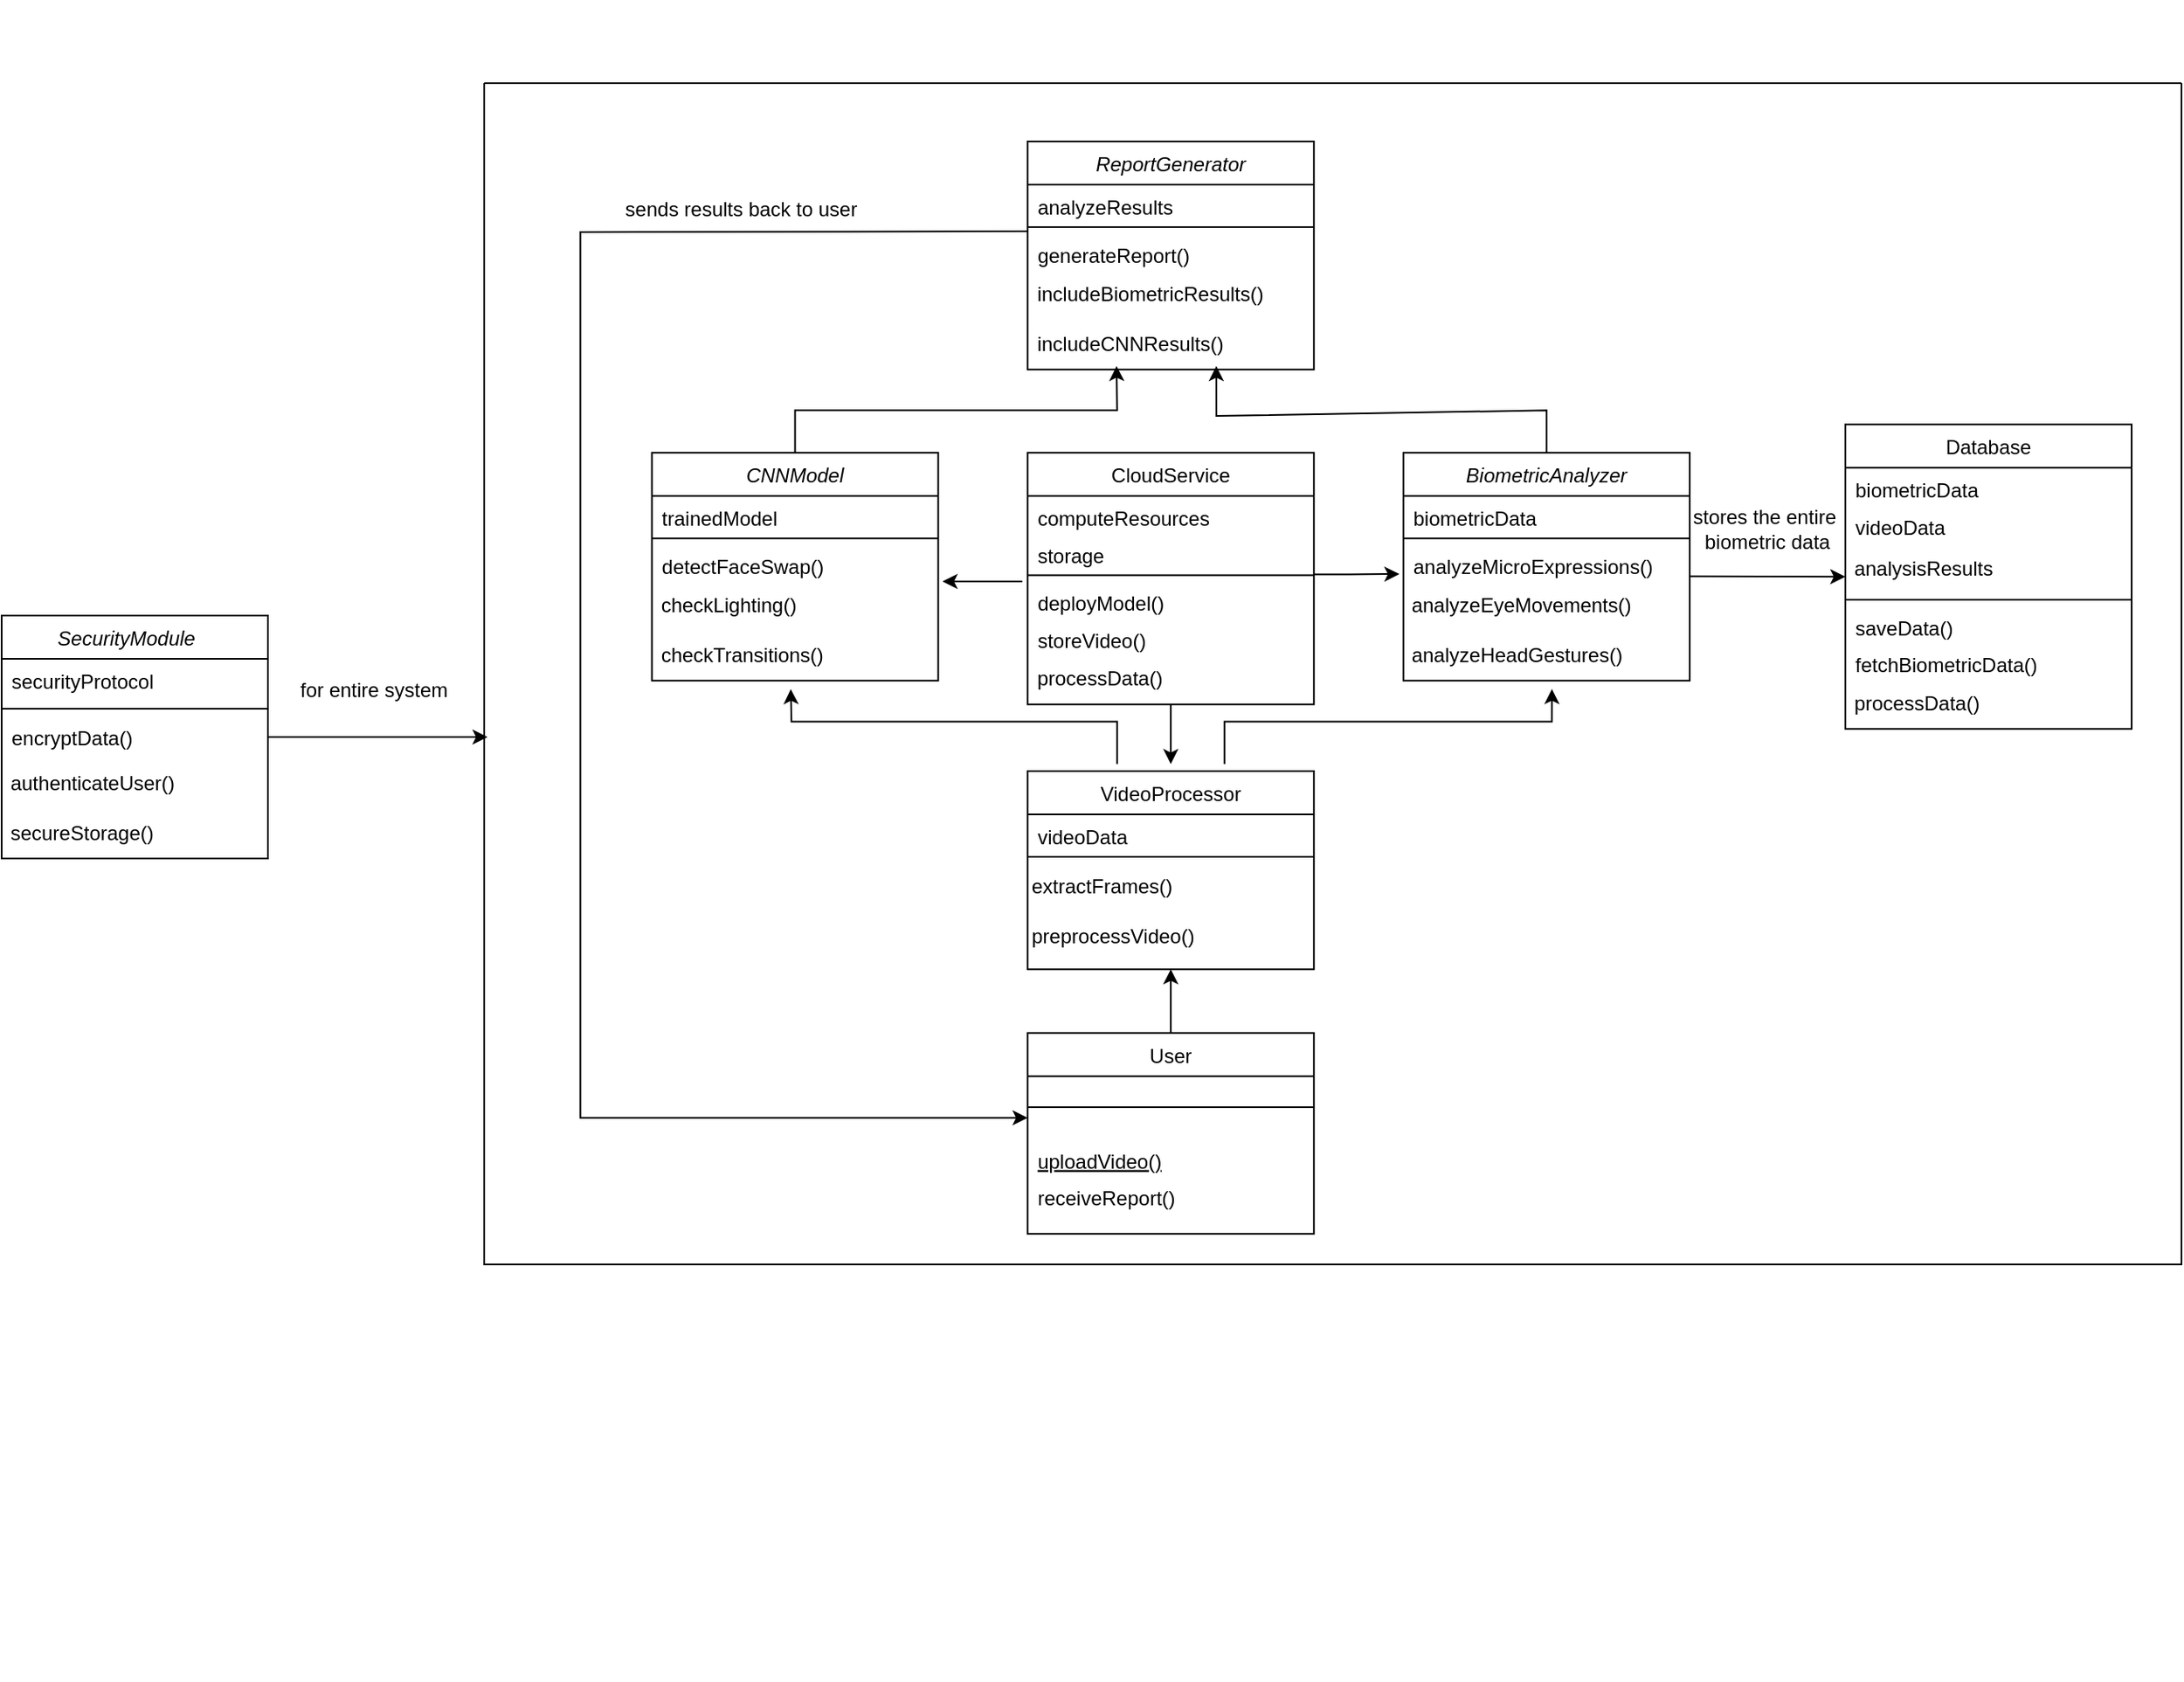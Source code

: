 <mxfile version="24.7.16">
  <diagram id="C5RBs43oDa-KdzZeNtuy" name="Page-1">
    <mxGraphModel dx="1322" dy="698" grid="1" gridSize="10" guides="1" tooltips="1" connect="1" arrows="1" fold="1" page="1" pageScale="1" pageWidth="827" pageHeight="1169" math="0" shadow="0">
      <root>
        <mxCell id="WIyWlLk6GJQsqaUBKTNV-0" />
        <mxCell id="WIyWlLk6GJQsqaUBKTNV-1" parent="WIyWlLk6GJQsqaUBKTNV-0" />
        <mxCell id="MHBm8kZctKeyKBgKqqyi-21" value="SecurityModule   " style="swimlane;fontStyle=2;align=center;verticalAlign=top;childLayout=stackLayout;horizontal=1;startSize=26;horizontalStack=0;resizeParent=1;resizeLast=0;collapsible=1;marginBottom=0;rounded=0;shadow=0;strokeWidth=1;" vertex="1" parent="WIyWlLk6GJQsqaUBKTNV-1">
          <mxGeometry x="120" y="700" width="160" height="146" as="geometry">
            <mxRectangle x="230" y="140" width="160" height="26" as="alternateBounds" />
          </mxGeometry>
        </mxCell>
        <mxCell id="MHBm8kZctKeyKBgKqqyi-22" value="securityProtocol" style="text;align=left;verticalAlign=top;spacingLeft=4;spacingRight=4;overflow=hidden;rotatable=0;points=[[0,0.5],[1,0.5]];portConstraint=eastwest;rounded=0;shadow=0;html=0;" vertex="1" parent="MHBm8kZctKeyKBgKqqyi-21">
          <mxGeometry y="26" width="160" height="26" as="geometry" />
        </mxCell>
        <mxCell id="MHBm8kZctKeyKBgKqqyi-23" value="" style="line;html=1;strokeWidth=1;align=left;verticalAlign=middle;spacingTop=-1;spacingLeft=3;spacingRight=3;rotatable=0;labelPosition=right;points=[];portConstraint=eastwest;" vertex="1" parent="MHBm8kZctKeyKBgKqqyi-21">
          <mxGeometry y="52" width="160" height="8" as="geometry" />
        </mxCell>
        <mxCell id="MHBm8kZctKeyKBgKqqyi-24" value="encryptData()" style="text;align=left;verticalAlign=top;spacingLeft=4;spacingRight=4;overflow=hidden;rotatable=0;points=[[0,0.5],[1,0.5]];portConstraint=eastwest;" vertex="1" parent="MHBm8kZctKeyKBgKqqyi-21">
          <mxGeometry y="60" width="160" height="26" as="geometry" />
        </mxCell>
        <mxCell id="MHBm8kZctKeyKBgKqqyi-25" value="&amp;nbsp;authenticateUser()" style="text;html=1;align=left;verticalAlign=middle;resizable=0;points=[];autosize=1;strokeColor=none;fillColor=none;" vertex="1" parent="MHBm8kZctKeyKBgKqqyi-21">
          <mxGeometry y="86" width="160" height="30" as="geometry" />
        </mxCell>
        <mxCell id="MHBm8kZctKeyKBgKqqyi-26" value="&amp;nbsp;secureStorage()" style="text;html=1;align=left;verticalAlign=middle;resizable=0;points=[];autosize=1;strokeColor=none;fillColor=none;" vertex="1" parent="MHBm8kZctKeyKBgKqqyi-21">
          <mxGeometry y="116" width="160" height="30" as="geometry" />
        </mxCell>
        <mxCell id="MHBm8kZctKeyKBgKqqyi-56" value="" style="group" vertex="1" connectable="0" parent="WIyWlLk6GJQsqaUBKTNV-1">
          <mxGeometry x="414" y="330" width="1010" height="1010" as="geometry" />
        </mxCell>
        <mxCell id="MHBm8kZctKeyKBgKqqyi-38" value="" style="group" vertex="1" connectable="0" parent="MHBm8kZctKeyKBgKqqyi-56">
          <mxGeometry x="53.763" y="85.047" width="666.667" height="656.561" as="geometry" />
        </mxCell>
        <mxCell id="zkfFHV4jXpPFQw0GAbJ--0" value="CNNModel" style="swimlane;fontStyle=2;align=center;verticalAlign=top;childLayout=stackLayout;horizontal=1;startSize=26;horizontalStack=0;resizeParent=1;resizeLast=0;collapsible=1;marginBottom=0;rounded=0;shadow=0;strokeWidth=1;" parent="MHBm8kZctKeyKBgKqqyi-38" vertex="1">
          <mxGeometry x="43.011" y="187.103" width="172.043" height="137.028" as="geometry">
            <mxRectangle x="230" y="140" width="160" height="26" as="alternateBounds" />
          </mxGeometry>
        </mxCell>
        <mxCell id="zkfFHV4jXpPFQw0GAbJ--3" value="trainedModel" style="text;align=left;verticalAlign=top;spacingLeft=4;spacingRight=4;overflow=hidden;rotatable=0;points=[[0,0.5],[1,0.5]];portConstraint=eastwest;rounded=0;shadow=0;html=0;" parent="zkfFHV4jXpPFQw0GAbJ--0" vertex="1">
          <mxGeometry y="26" width="172.043" height="22.112" as="geometry" />
        </mxCell>
        <mxCell id="zkfFHV4jXpPFQw0GAbJ--4" value="" style="line;html=1;strokeWidth=1;align=left;verticalAlign=middle;spacingTop=-1;spacingLeft=3;spacingRight=3;rotatable=0;labelPosition=right;points=[];portConstraint=eastwest;" parent="zkfFHV4jXpPFQw0GAbJ--0" vertex="1">
          <mxGeometry y="48.112" width="172.043" height="6.804" as="geometry" />
        </mxCell>
        <mxCell id="zkfFHV4jXpPFQw0GAbJ--5" value="detectFaceSwap()&#xa;" style="text;align=left;verticalAlign=top;spacingLeft=4;spacingRight=4;overflow=hidden;rotatable=0;points=[[0,0.5],[1,0.5]];portConstraint=eastwest;" parent="zkfFHV4jXpPFQw0GAbJ--0" vertex="1">
          <mxGeometry y="54.916" width="172.043" height="22.112" as="geometry" />
        </mxCell>
        <mxCell id="MHBm8kZctKeyKBgKqqyi-5" value="&amp;nbsp;checkLighting()" style="text;html=1;align=left;verticalAlign=middle;resizable=0;points=[];autosize=1;strokeColor=none;fillColor=none;" vertex="1" parent="zkfFHV4jXpPFQw0GAbJ--0">
          <mxGeometry y="77.028" width="172.043" height="30" as="geometry" />
        </mxCell>
        <mxCell id="MHBm8kZctKeyKBgKqqyi-6" value="&amp;nbsp;checkTransitions()" style="text;html=1;align=left;verticalAlign=middle;resizable=0;points=[];autosize=1;strokeColor=none;fillColor=none;" vertex="1" parent="zkfFHV4jXpPFQw0GAbJ--0">
          <mxGeometry y="107.028" width="172.043" height="30" as="geometry" />
        </mxCell>
        <mxCell id="zkfFHV4jXpPFQw0GAbJ--6" value="User" style="swimlane;fontStyle=0;align=center;verticalAlign=top;childLayout=stackLayout;horizontal=1;startSize=26;horizontalStack=0;resizeParent=1;resizeLast=0;collapsible=1;marginBottom=0;rounded=0;shadow=0;strokeWidth=1;" parent="MHBm8kZctKeyKBgKqqyi-38" vertex="1">
          <mxGeometry x="268.817" y="535.794" width="172.043" height="120.766" as="geometry">
            <mxRectangle x="130" y="380" width="160" height="26" as="alternateBounds" />
          </mxGeometry>
        </mxCell>
        <mxCell id="zkfFHV4jXpPFQw0GAbJ--9" value="" style="line;html=1;strokeWidth=1;align=left;verticalAlign=middle;spacingTop=-1;spacingLeft=3;spacingRight=3;rotatable=0;labelPosition=right;points=[];portConstraint=eastwest;" parent="zkfFHV4jXpPFQw0GAbJ--6" vertex="1">
          <mxGeometry y="26" width="172.043" height="37.421" as="geometry" />
        </mxCell>
        <mxCell id="zkfFHV4jXpPFQw0GAbJ--10" value="uploadVideo()" style="text;align=left;verticalAlign=top;spacingLeft=4;spacingRight=4;overflow=hidden;rotatable=0;points=[[0,0.5],[1,0.5]];portConstraint=eastwest;fontStyle=4" parent="zkfFHV4jXpPFQw0GAbJ--6" vertex="1">
          <mxGeometry y="63.421" width="172.043" height="22.112" as="geometry" />
        </mxCell>
        <mxCell id="zkfFHV4jXpPFQw0GAbJ--11" value="receiveReport()" style="text;align=left;verticalAlign=top;spacingLeft=4;spacingRight=4;overflow=hidden;rotatable=0;points=[[0,0.5],[1,0.5]];portConstraint=eastwest;" parent="zkfFHV4jXpPFQw0GAbJ--6" vertex="1">
          <mxGeometry y="85.533" width="172.043" height="22.112" as="geometry" />
        </mxCell>
        <mxCell id="zkfFHV4jXpPFQw0GAbJ--13" value="VideoProcessor" style="swimlane;fontStyle=0;align=center;verticalAlign=top;childLayout=stackLayout;horizontal=1;startSize=26;horizontalStack=0;resizeParent=1;resizeLast=0;collapsible=1;marginBottom=0;rounded=0;shadow=0;strokeWidth=1;" parent="MHBm8kZctKeyKBgKqqyi-38" vertex="1">
          <mxGeometry x="268.817" y="378.458" width="172.043" height="119.065" as="geometry">
            <mxRectangle x="340" y="380" width="170" height="26" as="alternateBounds" />
          </mxGeometry>
        </mxCell>
        <mxCell id="zkfFHV4jXpPFQw0GAbJ--14" value="videoData" style="text;align=left;verticalAlign=top;spacingLeft=4;spacingRight=4;overflow=hidden;rotatable=0;points=[[0,0.5],[1,0.5]];portConstraint=eastwest;" parent="zkfFHV4jXpPFQw0GAbJ--13" vertex="1">
          <mxGeometry y="26" width="172.043" height="22.112" as="geometry" />
        </mxCell>
        <mxCell id="zkfFHV4jXpPFQw0GAbJ--15" value="" style="line;html=1;strokeWidth=1;align=left;verticalAlign=middle;spacingTop=-1;spacingLeft=3;spacingRight=3;rotatable=0;labelPosition=right;points=[];portConstraint=eastwest;" parent="zkfFHV4jXpPFQw0GAbJ--13" vertex="1">
          <mxGeometry y="48.112" width="172.043" height="6.804" as="geometry" />
        </mxCell>
        <mxCell id="MHBm8kZctKeyKBgKqqyi-3" value="extractFrames()" style="text;html=1;align=left;verticalAlign=middle;resizable=0;points=[];autosize=1;strokeColor=none;fillColor=none;" vertex="1" parent="zkfFHV4jXpPFQw0GAbJ--13">
          <mxGeometry y="54.916" width="172.043" height="30" as="geometry" />
        </mxCell>
        <mxCell id="MHBm8kZctKeyKBgKqqyi-4" value="preprocessVideo()" style="text;html=1;align=left;verticalAlign=middle;resizable=0;points=[];autosize=1;strokeColor=none;fillColor=none;" vertex="1" parent="zkfFHV4jXpPFQw0GAbJ--13">
          <mxGeometry y="84.916" width="172.043" height="30" as="geometry" />
        </mxCell>
        <mxCell id="zkfFHV4jXpPFQw0GAbJ--17" value="CloudService" style="swimlane;fontStyle=0;align=center;verticalAlign=top;childLayout=stackLayout;horizontal=1;startSize=26;horizontalStack=0;resizeParent=1;resizeLast=0;collapsible=1;marginBottom=0;rounded=0;shadow=0;strokeWidth=1;" parent="MHBm8kZctKeyKBgKqqyi-38" vertex="1">
          <mxGeometry x="268.817" y="187.103" width="172.043" height="151.252" as="geometry">
            <mxRectangle x="550" y="140" width="160" height="26" as="alternateBounds" />
          </mxGeometry>
        </mxCell>
        <mxCell id="zkfFHV4jXpPFQw0GAbJ--18" value="computeResources" style="text;align=left;verticalAlign=top;spacingLeft=4;spacingRight=4;overflow=hidden;rotatable=0;points=[[0,0.5],[1,0.5]];portConstraint=eastwest;" parent="zkfFHV4jXpPFQw0GAbJ--17" vertex="1">
          <mxGeometry y="26" width="172.043" height="22.112" as="geometry" />
        </mxCell>
        <mxCell id="zkfFHV4jXpPFQw0GAbJ--19" value="storage" style="text;align=left;verticalAlign=top;spacingLeft=4;spacingRight=4;overflow=hidden;rotatable=0;points=[[0,0.5],[1,0.5]];portConstraint=eastwest;rounded=0;shadow=0;html=0;" parent="zkfFHV4jXpPFQw0GAbJ--17" vertex="1">
          <mxGeometry y="48.112" width="172.043" height="22.112" as="geometry" />
        </mxCell>
        <mxCell id="zkfFHV4jXpPFQw0GAbJ--23" value="" style="line;html=1;strokeWidth=1;align=left;verticalAlign=middle;spacingTop=-1;spacingLeft=3;spacingRight=3;rotatable=0;labelPosition=right;points=[];portConstraint=eastwest;" parent="zkfFHV4jXpPFQw0GAbJ--17" vertex="1">
          <mxGeometry y="70.224" width="172.043" height="6.804" as="geometry" />
        </mxCell>
        <mxCell id="zkfFHV4jXpPFQw0GAbJ--24" value="deployModel()" style="text;align=left;verticalAlign=top;spacingLeft=4;spacingRight=4;overflow=hidden;rotatable=0;points=[[0,0.5],[1,0.5]];portConstraint=eastwest;" parent="zkfFHV4jXpPFQw0GAbJ--17" vertex="1">
          <mxGeometry y="77.028" width="172.043" height="22.112" as="geometry" />
        </mxCell>
        <mxCell id="zkfFHV4jXpPFQw0GAbJ--25" value="storeVideo()" style="text;align=left;verticalAlign=top;spacingLeft=4;spacingRight=4;overflow=hidden;rotatable=0;points=[[0,0.5],[1,0.5]];portConstraint=eastwest;" parent="zkfFHV4jXpPFQw0GAbJ--17" vertex="1">
          <mxGeometry y="99.14" width="172.043" height="22.112" as="geometry" />
        </mxCell>
        <mxCell id="MHBm8kZctKeyKBgKqqyi-20" value="&amp;nbsp;processData()" style="text;html=1;align=left;verticalAlign=middle;resizable=0;points=[];autosize=1;strokeColor=none;fillColor=none;" vertex="1" parent="zkfFHV4jXpPFQw0GAbJ--17">
          <mxGeometry y="121.252" width="172.043" height="30" as="geometry" />
        </mxCell>
        <mxCell id="MHBm8kZctKeyKBgKqqyi-7" value="BiometricAnalyzer" style="swimlane;fontStyle=2;align=center;verticalAlign=top;childLayout=stackLayout;horizontal=1;startSize=26;horizontalStack=0;resizeParent=1;resizeLast=0;collapsible=1;marginBottom=0;rounded=0;shadow=0;strokeWidth=1;" vertex="1" parent="MHBm8kZctKeyKBgKqqyi-38">
          <mxGeometry x="494.624" y="187.103" width="172.043" height="137.028" as="geometry">
            <mxRectangle x="230" y="140" width="160" height="26" as="alternateBounds" />
          </mxGeometry>
        </mxCell>
        <mxCell id="MHBm8kZctKeyKBgKqqyi-8" value="biometricData" style="text;align=left;verticalAlign=top;spacingLeft=4;spacingRight=4;overflow=hidden;rotatable=0;points=[[0,0.5],[1,0.5]];portConstraint=eastwest;rounded=0;shadow=0;html=0;" vertex="1" parent="MHBm8kZctKeyKBgKqqyi-7">
          <mxGeometry y="26" width="172.043" height="22.112" as="geometry" />
        </mxCell>
        <mxCell id="MHBm8kZctKeyKBgKqqyi-9" value="" style="line;html=1;strokeWidth=1;align=left;verticalAlign=middle;spacingTop=-1;spacingLeft=3;spacingRight=3;rotatable=0;labelPosition=right;points=[];portConstraint=eastwest;" vertex="1" parent="MHBm8kZctKeyKBgKqqyi-7">
          <mxGeometry y="48.112" width="172.043" height="6.804" as="geometry" />
        </mxCell>
        <mxCell id="MHBm8kZctKeyKBgKqqyi-10" value="analyzeMicroExpressions()" style="text;align=left;verticalAlign=top;spacingLeft=4;spacingRight=4;overflow=hidden;rotatable=0;points=[[0,0.5],[1,0.5]];portConstraint=eastwest;" vertex="1" parent="MHBm8kZctKeyKBgKqqyi-7">
          <mxGeometry y="54.916" width="172.043" height="22.112" as="geometry" />
        </mxCell>
        <mxCell id="MHBm8kZctKeyKBgKqqyi-11" value="&amp;nbsp;analyzeEyeMovements()" style="text;html=1;align=left;verticalAlign=middle;resizable=0;points=[];autosize=1;strokeColor=none;fillColor=none;" vertex="1" parent="MHBm8kZctKeyKBgKqqyi-7">
          <mxGeometry y="77.028" width="172.043" height="30" as="geometry" />
        </mxCell>
        <mxCell id="MHBm8kZctKeyKBgKqqyi-12" value="&amp;nbsp;analyzeHeadGestures()" style="text;html=1;align=left;verticalAlign=middle;resizable=0;points=[];autosize=1;strokeColor=none;fillColor=none;" vertex="1" parent="MHBm8kZctKeyKBgKqqyi-7">
          <mxGeometry y="107.028" width="172.043" height="30" as="geometry" />
        </mxCell>
        <mxCell id="MHBm8kZctKeyKBgKqqyi-13" value="ReportGenerator" style="swimlane;fontStyle=2;align=center;verticalAlign=top;childLayout=stackLayout;horizontal=1;startSize=26;horizontalStack=0;resizeParent=1;resizeLast=0;collapsible=1;marginBottom=0;rounded=0;shadow=0;strokeWidth=1;" vertex="1" parent="MHBm8kZctKeyKBgKqqyi-38">
          <mxGeometry x="268.817" width="172.043" height="137.028" as="geometry">
            <mxRectangle x="230" y="140" width="160" height="26" as="alternateBounds" />
          </mxGeometry>
        </mxCell>
        <mxCell id="MHBm8kZctKeyKBgKqqyi-14" value="analyzeResults" style="text;align=left;verticalAlign=top;spacingLeft=4;spacingRight=4;overflow=hidden;rotatable=0;points=[[0,0.5],[1,0.5]];portConstraint=eastwest;rounded=0;shadow=0;html=0;" vertex="1" parent="MHBm8kZctKeyKBgKqqyi-13">
          <mxGeometry y="26" width="172.043" height="22.112" as="geometry" />
        </mxCell>
        <mxCell id="MHBm8kZctKeyKBgKqqyi-15" value="" style="line;html=1;strokeWidth=1;align=left;verticalAlign=middle;spacingTop=-1;spacingLeft=3;spacingRight=3;rotatable=0;labelPosition=right;points=[];portConstraint=eastwest;" vertex="1" parent="MHBm8kZctKeyKBgKqqyi-13">
          <mxGeometry y="48.112" width="172.043" height="6.804" as="geometry" />
        </mxCell>
        <mxCell id="MHBm8kZctKeyKBgKqqyi-16" value="generateReport()" style="text;align=left;verticalAlign=top;spacingLeft=4;spacingRight=4;overflow=hidden;rotatable=0;points=[[0,0.5],[1,0.5]];portConstraint=eastwest;" vertex="1" parent="MHBm8kZctKeyKBgKqqyi-13">
          <mxGeometry y="54.916" width="172.043" height="22.112" as="geometry" />
        </mxCell>
        <mxCell id="MHBm8kZctKeyKBgKqqyi-17" value="&amp;nbsp;includeBiometricResults()" style="text;html=1;align=left;verticalAlign=middle;resizable=0;points=[];autosize=1;strokeColor=none;fillColor=none;" vertex="1" parent="MHBm8kZctKeyKBgKqqyi-13">
          <mxGeometry y="77.028" width="172.043" height="30" as="geometry" />
        </mxCell>
        <mxCell id="MHBm8kZctKeyKBgKqqyi-18" value="&amp;nbsp;includeCNNResults()" style="text;html=1;align=left;verticalAlign=middle;resizable=0;points=[];autosize=1;strokeColor=none;fillColor=none;" vertex="1" parent="MHBm8kZctKeyKBgKqqyi-13">
          <mxGeometry y="107.028" width="172.043" height="30" as="geometry" />
        </mxCell>
        <mxCell id="MHBm8kZctKeyKBgKqqyi-27" value="" style="endArrow=classic;html=1;rounded=0;exitX=0.5;exitY=0;exitDx=0;exitDy=0;entryX=0.5;entryY=1;entryDx=0;entryDy=0;" edge="1" parent="MHBm8kZctKeyKBgKqqyi-38" source="zkfFHV4jXpPFQw0GAbJ--6" target="zkfFHV4jXpPFQw0GAbJ--13">
          <mxGeometry width="50" height="50" relative="1" as="geometry">
            <mxPoint x="236.559" y="501.776" as="sourcePoint" />
            <mxPoint x="301.075" y="493.271" as="targetPoint" />
          </mxGeometry>
        </mxCell>
        <mxCell id="MHBm8kZctKeyKBgKqqyi-30" value="" style="endArrow=classic;html=1;rounded=0;entryX=0.485;entryY=1.167;entryDx=0;entryDy=0;entryPerimeter=0;" edge="1" parent="MHBm8kZctKeyKBgKqqyi-38" target="MHBm8kZctKeyKBgKqqyi-6">
          <mxGeometry width="50" height="50" relative="1" as="geometry">
            <mxPoint x="322.581" y="374.206" as="sourcePoint" />
            <mxPoint x="290.323" y="289.159" as="targetPoint" />
            <Array as="points">
              <mxPoint x="322.581" y="348.692" />
              <mxPoint x="126.882" y="348.692" />
            </Array>
          </mxGeometry>
        </mxCell>
        <mxCell id="MHBm8kZctKeyKBgKqqyi-31" value="" style="endArrow=classic;html=1;rounded=0;entryX=0.519;entryY=1.167;entryDx=0;entryDy=0;entryPerimeter=0;" edge="1" parent="MHBm8kZctKeyKBgKqqyi-38" target="MHBm8kZctKeyKBgKqqyi-12">
          <mxGeometry width="50" height="50" relative="1" as="geometry">
            <mxPoint x="387.097" y="374.206" as="sourcePoint" />
            <mxPoint x="462.366" y="323.178" as="targetPoint" />
            <Array as="points">
              <mxPoint x="387.097" y="348.692" />
              <mxPoint x="583.871" y="348.692" />
            </Array>
          </mxGeometry>
        </mxCell>
        <mxCell id="MHBm8kZctKeyKBgKqqyi-32" value="" style="endArrow=classic;html=1;rounded=0;exitX=0.5;exitY=0;exitDx=0;exitDy=0;" edge="1" parent="MHBm8kZctKeyKBgKqqyi-38" source="zkfFHV4jXpPFQw0GAbJ--0">
          <mxGeometry width="50" height="50" relative="1" as="geometry">
            <mxPoint x="236.559" y="161.589" as="sourcePoint" />
            <mxPoint x="322.237" y="134.953" as="targetPoint" />
            <Array as="points">
              <mxPoint x="129.032" y="161.589" />
              <mxPoint x="322.581" y="161.589" />
            </Array>
          </mxGeometry>
        </mxCell>
        <mxCell id="MHBm8kZctKeyKBgKqqyi-33" value="" style="endArrow=classic;html=1;rounded=0;exitX=0.5;exitY=0;exitDx=0;exitDy=0;entryX=0.659;entryY=0.931;entryDx=0;entryDy=0;entryPerimeter=0;" edge="1" parent="MHBm8kZctKeyKBgKqqyi-38" source="MHBm8kZctKeyKBgKqqyi-7" target="MHBm8kZctKeyKBgKqqyi-18">
          <mxGeometry width="50" height="50" relative="1" as="geometry">
            <mxPoint x="236.559" y="161.589" as="sourcePoint" />
            <mxPoint x="387.237" y="144.953" as="targetPoint" />
            <Array as="points">
              <mxPoint x="580.645" y="161.589" />
              <mxPoint x="382.237" y="164.953" />
            </Array>
          </mxGeometry>
        </mxCell>
        <mxCell id="MHBm8kZctKeyKBgKqqyi-34" value="" style="endArrow=classic;html=1;rounded=0;" edge="1" parent="MHBm8kZctKeyKBgKqqyi-38">
          <mxGeometry width="50" height="50" relative="1" as="geometry">
            <mxPoint x="269.237" y="53.953" as="sourcePoint" />
            <mxPoint x="268.817" y="586.822" as="targetPoint" />
            <Array as="points">
              <mxPoint y="54.43" />
              <mxPoint y="586.822" />
            </Array>
          </mxGeometry>
        </mxCell>
        <mxCell id="MHBm8kZctKeyKBgKqqyi-35" value="" style="endArrow=classic;html=1;rounded=0;exitX=-0.019;exitY=0.013;exitDx=0;exitDy=0;exitPerimeter=0;entryX=1.015;entryY=1.013;entryDx=0;entryDy=0;entryPerimeter=0;" edge="1" parent="MHBm8kZctKeyKBgKqqyi-38" source="zkfFHV4jXpPFQw0GAbJ--24" target="zkfFHV4jXpPFQw0GAbJ--5">
          <mxGeometry width="50" height="50" relative="1" as="geometry">
            <mxPoint x="322.581" y="272.15" as="sourcePoint" />
            <mxPoint x="376.344" y="229.626" as="targetPoint" />
          </mxGeometry>
        </mxCell>
        <mxCell id="MHBm8kZctKeyKBgKqqyi-36" value="" style="endArrow=classic;html=1;rounded=0;" edge="1" parent="MHBm8kZctKeyKBgKqqyi-38">
          <mxGeometry width="50" height="50" relative="1" as="geometry">
            <mxPoint x="440.86" y="260.243" as="sourcePoint" />
            <mxPoint x="492.237" y="259.953" as="targetPoint" />
            <Array as="points">
              <mxPoint x="462.366" y="260.243" />
            </Array>
          </mxGeometry>
        </mxCell>
        <mxCell id="MHBm8kZctKeyKBgKqqyi-37" value="" style="endArrow=classic;html=1;rounded=0;exitX=0.5;exitY=1;exitDx=0;exitDy=0;" edge="1" parent="MHBm8kZctKeyKBgKqqyi-38" source="zkfFHV4jXpPFQw0GAbJ--17">
          <mxGeometry width="50" height="50" relative="1" as="geometry">
            <mxPoint x="322.581" y="272.15" as="sourcePoint" />
            <mxPoint x="354.839" y="374.206" as="targetPoint" />
          </mxGeometry>
        </mxCell>
        <mxCell id="MHBm8kZctKeyKBgKqqyi-45" value="Database" style="swimlane;fontStyle=0;align=center;verticalAlign=top;childLayout=stackLayout;horizontal=1;startSize=26;horizontalStack=0;resizeParent=1;resizeLast=0;collapsible=1;marginBottom=0;rounded=0;shadow=0;strokeWidth=1;" vertex="1" parent="MHBm8kZctKeyKBgKqqyi-56">
          <mxGeometry x="814.002" y="255.14" width="172.043" height="182.953" as="geometry">
            <mxRectangle x="550" y="140" width="160" height="26" as="alternateBounds" />
          </mxGeometry>
        </mxCell>
        <mxCell id="MHBm8kZctKeyKBgKqqyi-46" value="biometricData" style="text;align=left;verticalAlign=top;spacingLeft=4;spacingRight=4;overflow=hidden;rotatable=0;points=[[0,0.5],[1,0.5]];portConstraint=eastwest;" vertex="1" parent="MHBm8kZctKeyKBgKqqyi-45">
          <mxGeometry y="26" width="172.043" height="22.112" as="geometry" />
        </mxCell>
        <mxCell id="MHBm8kZctKeyKBgKqqyi-47" value="videoData" style="text;align=left;verticalAlign=top;spacingLeft=4;spacingRight=4;overflow=hidden;rotatable=0;points=[[0,0.5],[1,0.5]];portConstraint=eastwest;rounded=0;shadow=0;html=0;" vertex="1" parent="MHBm8kZctKeyKBgKqqyi-45">
          <mxGeometry y="48.112" width="172.043" height="23.813" as="geometry" />
        </mxCell>
        <mxCell id="MHBm8kZctKeyKBgKqqyi-54" value="&amp;nbsp;analysisResults" style="text;html=1;align=left;verticalAlign=middle;resizable=0;points=[];autosize=1;strokeColor=none;fillColor=none;" vertex="1" parent="MHBm8kZctKeyKBgKqqyi-45">
          <mxGeometry y="71.925" width="172.043" height="30" as="geometry" />
        </mxCell>
        <mxCell id="MHBm8kZctKeyKBgKqqyi-48" value="" style="line;html=1;strokeWidth=1;align=left;verticalAlign=middle;spacingTop=-1;spacingLeft=3;spacingRight=3;rotatable=0;labelPosition=right;points=[];portConstraint=eastwest;" vertex="1" parent="MHBm8kZctKeyKBgKqqyi-45">
          <mxGeometry y="101.925" width="172.043" height="6.804" as="geometry" />
        </mxCell>
        <mxCell id="MHBm8kZctKeyKBgKqqyi-49" value="saveData()" style="text;align=left;verticalAlign=top;spacingLeft=4;spacingRight=4;overflow=hidden;rotatable=0;points=[[0,0.5],[1,0.5]];portConstraint=eastwest;" vertex="1" parent="MHBm8kZctKeyKBgKqqyi-45">
          <mxGeometry y="108.729" width="172.043" height="22.112" as="geometry" />
        </mxCell>
        <mxCell id="MHBm8kZctKeyKBgKqqyi-50" value="fetchBiometricData()" style="text;align=left;verticalAlign=top;spacingLeft=4;spacingRight=4;overflow=hidden;rotatable=0;points=[[0,0.5],[1,0.5]];portConstraint=eastwest;" vertex="1" parent="MHBm8kZctKeyKBgKqqyi-45">
          <mxGeometry y="130.841" width="172.043" height="22.112" as="geometry" />
        </mxCell>
        <mxCell id="MHBm8kZctKeyKBgKqqyi-51" value="&amp;nbsp;processData()" style="text;html=1;align=left;verticalAlign=middle;resizable=0;points=[];autosize=1;strokeColor=none;fillColor=none;" vertex="1" parent="MHBm8kZctKeyKBgKqqyi-45">
          <mxGeometry y="152.953" width="172.043" height="30" as="geometry" />
        </mxCell>
        <mxCell id="MHBm8kZctKeyKBgKqqyi-59" value="sends results back to user" style="text;html=1;align=center;verticalAlign=middle;resizable=0;points=[];autosize=1;strokeColor=none;fillColor=none;" vertex="1" parent="MHBm8kZctKeyKBgKqqyi-56">
          <mxGeometry x="69.892" y="110.561" width="160" height="30" as="geometry" />
        </mxCell>
        <mxCell id="MHBm8kZctKeyKBgKqqyi-60" value="stores the entire&lt;div&gt;&amp;nbsp;biometric data&lt;/div&gt;" style="text;html=1;align=center;verticalAlign=middle;resizable=0;points=[];autosize=1;strokeColor=none;fillColor=none;" vertex="1" parent="MHBm8kZctKeyKBgKqqyi-56">
          <mxGeometry x="710" y="297.664" width="110" height="40" as="geometry" />
        </mxCell>
        <mxCell id="MHBm8kZctKeyKBgKqqyi-61" value="" style="endArrow=classic;html=1;rounded=0;entryX=0;entryY=0.5;entryDx=0;entryDy=0;exitX=0.999;exitY=0.875;exitDx=0;exitDy=0;exitPerimeter=0;" edge="1" parent="MHBm8kZctKeyKBgKqqyi-56" source="MHBm8kZctKeyKBgKqqyi-10" target="MHBm8kZctKeyKBgKqqyi-45">
          <mxGeometry width="50" height="50" relative="1" as="geometry">
            <mxPoint x="646" y="400" as="sourcePoint" />
            <mxPoint x="696" y="350" as="targetPoint" />
          </mxGeometry>
        </mxCell>
        <mxCell id="MHBm8kZctKeyKBgKqqyi-57" value="" style="endArrow=classic;html=1;rounded=0;exitX=1;exitY=0.5;exitDx=0;exitDy=0;" edge="1" parent="WIyWlLk6GJQsqaUBKTNV-1" source="MHBm8kZctKeyKBgKqqyi-24">
          <mxGeometry width="50" height="50" relative="1" as="geometry">
            <mxPoint x="480" y="350" as="sourcePoint" />
            <mxPoint x="412" y="773" as="targetPoint" />
            <Array as="points" />
          </mxGeometry>
        </mxCell>
        <mxCell id="MHBm8kZctKeyKBgKqqyi-58" value="&amp;nbsp; for entire system" style="text;html=1;align=center;verticalAlign=middle;resizable=0;points=[];autosize=1;strokeColor=none;fillColor=none;" vertex="1" parent="WIyWlLk6GJQsqaUBKTNV-1">
          <mxGeometry x="280" y="730" width="120" height="30" as="geometry" />
        </mxCell>
        <mxCell id="MHBm8kZctKeyKBgKqqyi-64" value="" style="swimlane;startSize=0;" vertex="1" parent="WIyWlLk6GJQsqaUBKTNV-1">
          <mxGeometry x="410" y="380" width="1020" height="710" as="geometry" />
        </mxCell>
      </root>
    </mxGraphModel>
  </diagram>
</mxfile>
